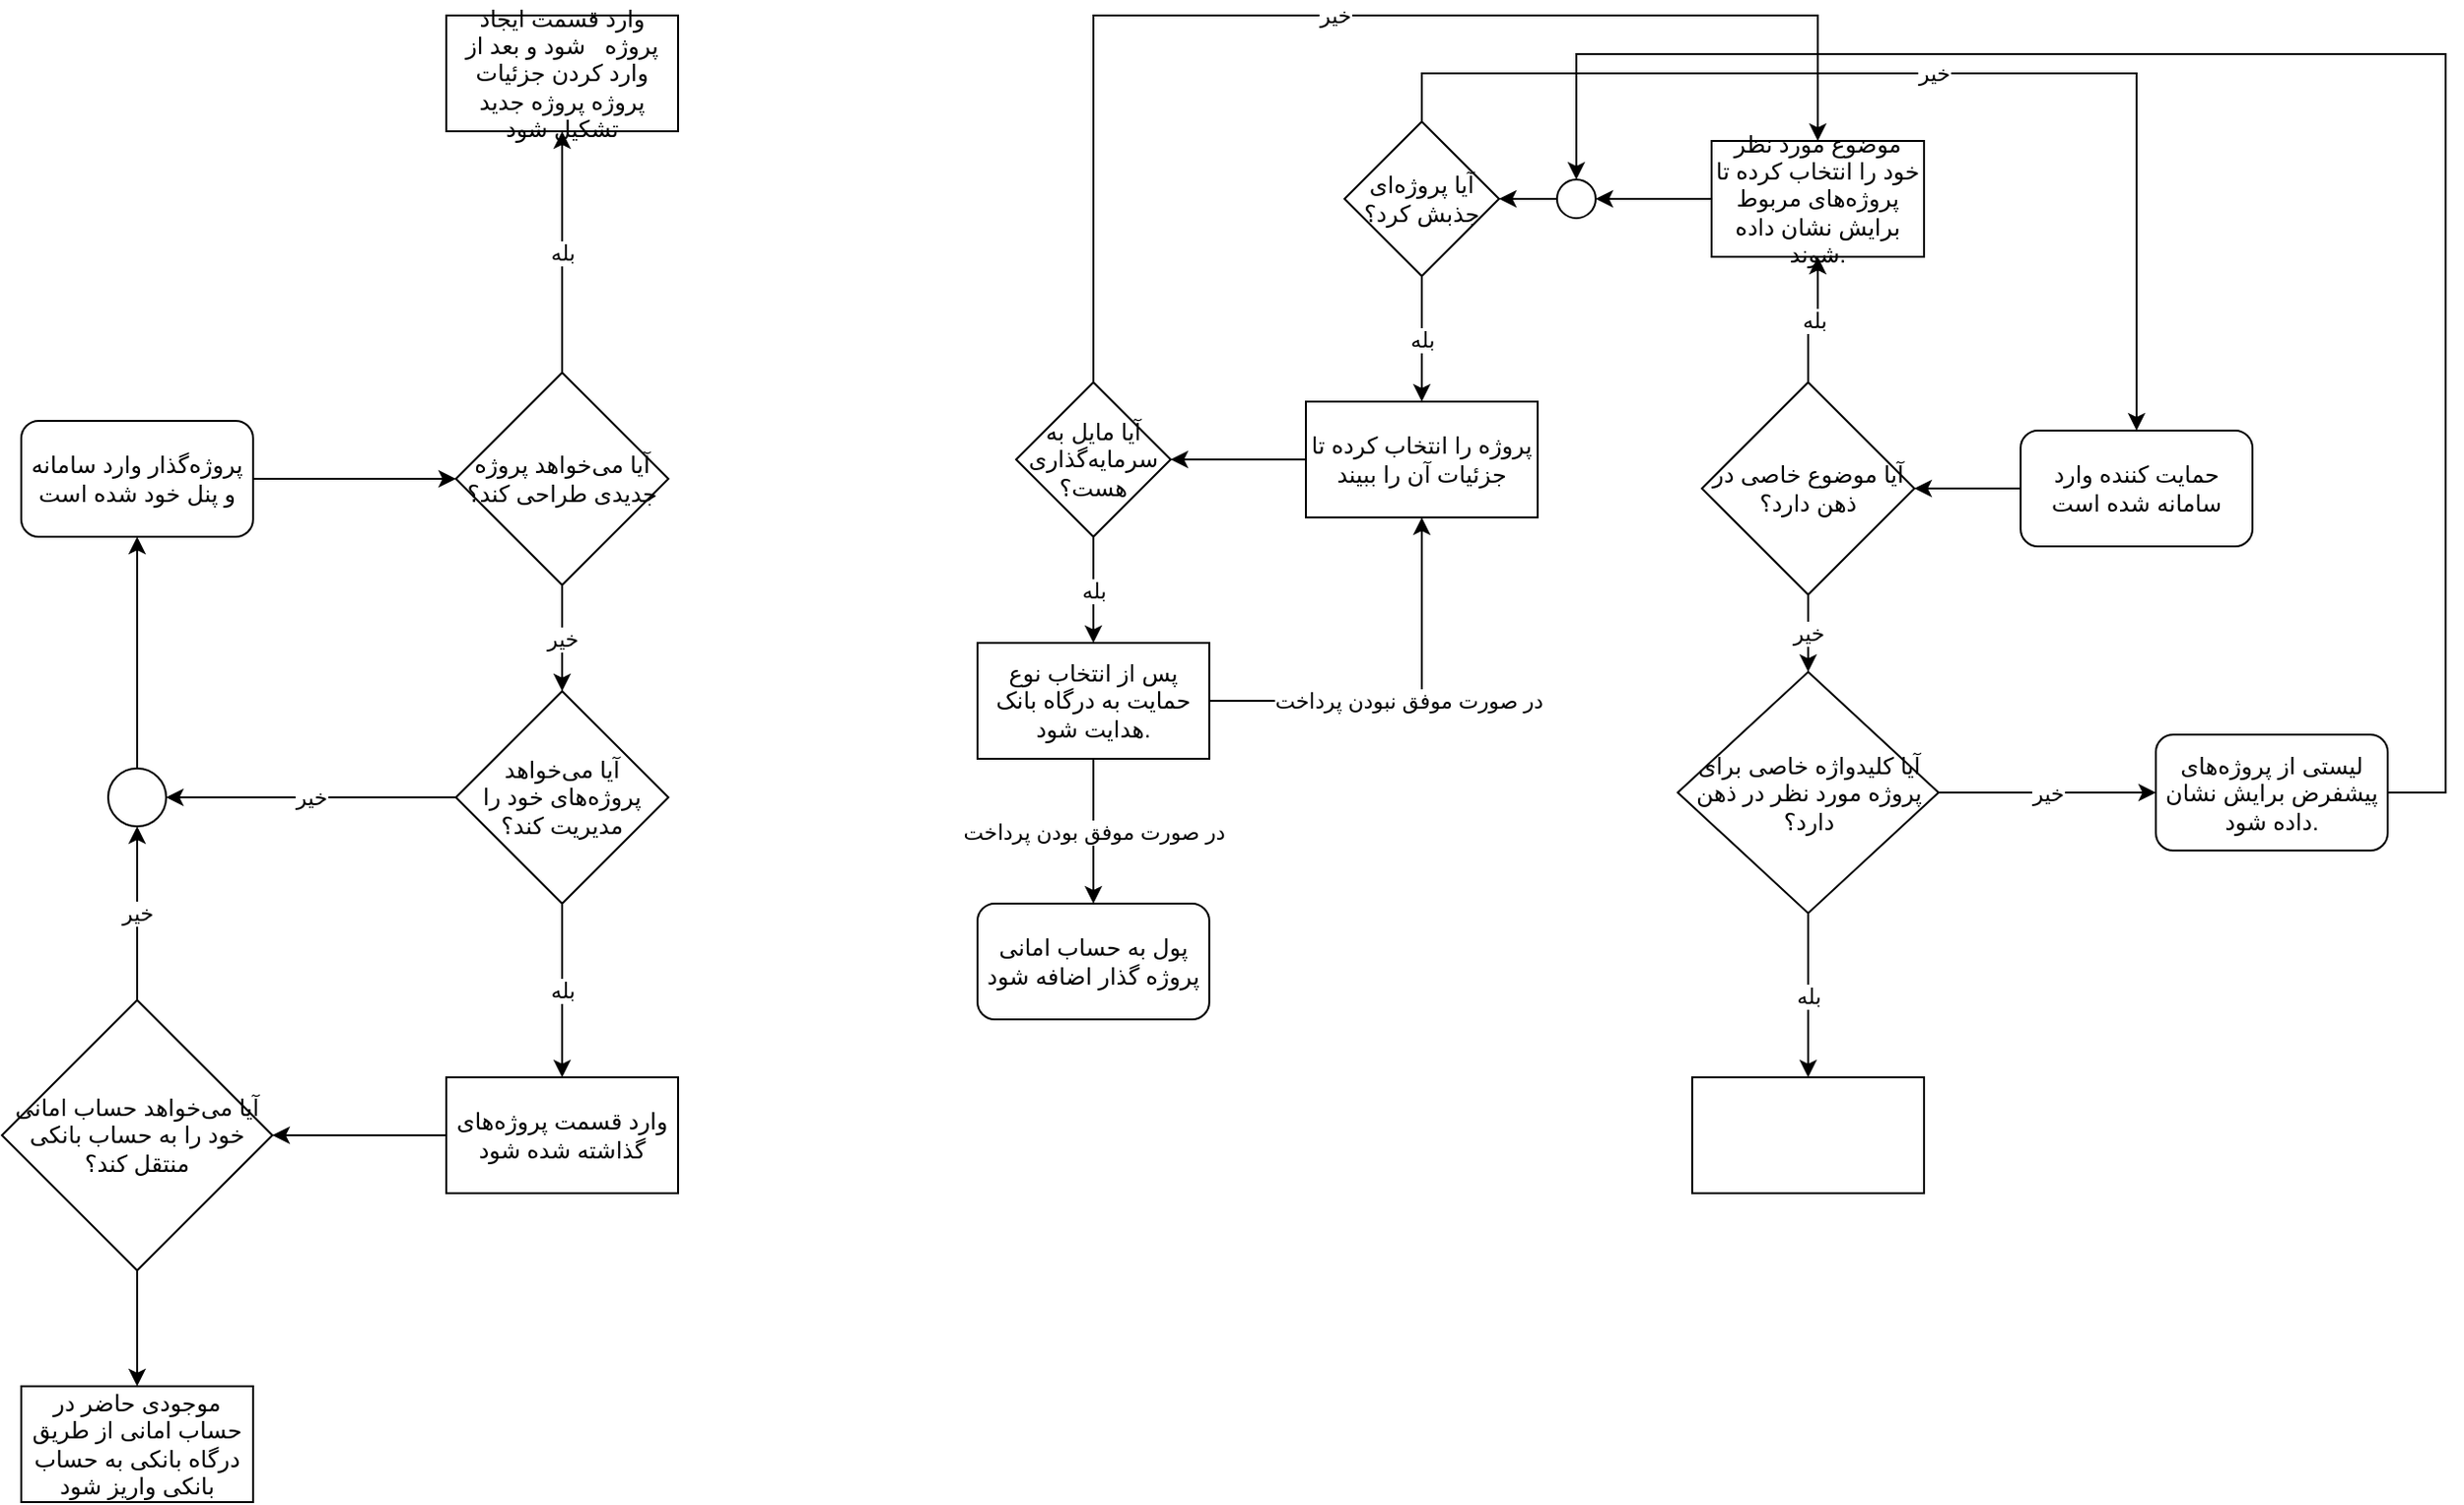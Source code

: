 <mxfile version="10.5.9" type="github"><diagram id="GM4aHO6DSNXgY2hBp16m" name="Page-1"><mxGraphModel dx="918" dy="616" grid="1" gridSize="10" guides="1" tooltips="1" connect="1" arrows="1" fold="1" page="1" pageScale="1" pageWidth="850" pageHeight="1100" math="0" shadow="0"><root><mxCell id="D2rGNsIUZsNP9-t_oaoN-0"/><mxCell id="D2rGNsIUZsNP9-t_oaoN-1" parent="D2rGNsIUZsNP9-t_oaoN-0"/><mxCell id="wzOLy3sFveUi5eah2--a-5" style="edgeStyle=orthogonalEdgeStyle;rounded=0;orthogonalLoop=1;jettySize=auto;html=1;entryX=0;entryY=0.5;entryDx=0;entryDy=0;" edge="1" parent="D2rGNsIUZsNP9-t_oaoN-1" source="wzOLy3sFveUi5eah2--a-0" target="wzOLy3sFveUi5eah2--a-2"><mxGeometry relative="1" as="geometry"/></mxCell><mxCell id="wzOLy3sFveUi5eah2--a-0" value="پروژه‌گذار وارد سامانه و پنل خود شده است" style="rounded=1;whiteSpace=wrap;html=1;" vertex="1" parent="D2rGNsIUZsNP9-t_oaoN-1"><mxGeometry x="25" y="240" width="120" height="60" as="geometry"/></mxCell><mxCell id="wzOLy3sFveUi5eah2--a-6" value="بله&lt;br&gt;" style="edgeStyle=orthogonalEdgeStyle;rounded=0;orthogonalLoop=1;jettySize=auto;html=1;entryX=0.5;entryY=1;entryDx=0;entryDy=0;" edge="1" parent="D2rGNsIUZsNP9-t_oaoN-1" source="wzOLy3sFveUi5eah2--a-2" target="wzOLy3sFveUi5eah2--a-7"><mxGeometry relative="1" as="geometry"><mxPoint x="305" y="110" as="targetPoint"/></mxGeometry></mxCell><mxCell id="wzOLy3sFveUi5eah2--a-13" value="خیر" style="edgeStyle=orthogonalEdgeStyle;rounded=0;orthogonalLoop=1;jettySize=auto;html=1;exitX=0.5;exitY=1;exitDx=0;exitDy=0;" edge="1" parent="D2rGNsIUZsNP9-t_oaoN-1" source="wzOLy3sFveUi5eah2--a-2" target="wzOLy3sFveUi5eah2--a-9"><mxGeometry relative="1" as="geometry"/></mxCell><mxCell id="wzOLy3sFveUi5eah2--a-2" value="آیا می‌خواهد پروژه جدیدی طراحی کند؟" style="rhombus;whiteSpace=wrap;html=1;" vertex="1" parent="D2rGNsIUZsNP9-t_oaoN-1"><mxGeometry x="250" y="215" width="110" height="110" as="geometry"/></mxCell><mxCell id="wzOLy3sFveUi5eah2--a-7" value="وارد قسمت ایجاد پروژه&amp;nbsp; &amp;nbsp;شود و بعد از وارد کردن جزئیات پروژه پروژه جدید تشکیل شود" style="rounded=0;whiteSpace=wrap;html=1;" vertex="1" parent="D2rGNsIUZsNP9-t_oaoN-1"><mxGeometry x="245" y="30" width="120" height="60" as="geometry"/></mxCell><mxCell id="wzOLy3sFveUi5eah2--a-14" value="بله" style="edgeStyle=orthogonalEdgeStyle;rounded=0;orthogonalLoop=1;jettySize=auto;html=1;entryX=0.5;entryY=0;entryDx=0;entryDy=0;" edge="1" parent="D2rGNsIUZsNP9-t_oaoN-1" source="wzOLy3sFveUi5eah2--a-9" target="wzOLy3sFveUi5eah2--a-15"><mxGeometry relative="1" as="geometry"><mxPoint x="305" y="540" as="targetPoint"/></mxGeometry></mxCell><mxCell id="wzOLy3sFveUi5eah2--a-24" value="خیر&lt;br&gt;" style="edgeStyle=orthogonalEdgeStyle;rounded=0;orthogonalLoop=1;jettySize=auto;html=1;exitX=0;exitY=0.5;exitDx=0;exitDy=0;entryX=1;entryY=0.5;entryDx=0;entryDy=0;" edge="1" parent="D2rGNsIUZsNP9-t_oaoN-1" source="wzOLy3sFveUi5eah2--a-9" target="wzOLy3sFveUi5eah2--a-46"><mxGeometry relative="1" as="geometry"><mxPoint x="120" y="410" as="targetPoint"/></mxGeometry></mxCell><mxCell id="wzOLy3sFveUi5eah2--a-9" value="آیا می‌خواهد پروژه‌های خود را مدیریت کند؟" style="rhombus;whiteSpace=wrap;html=1;" vertex="1" parent="D2rGNsIUZsNP9-t_oaoN-1"><mxGeometry x="250" y="380" width="110" height="110" as="geometry"/></mxCell><mxCell id="wzOLy3sFveUi5eah2--a-42" style="edgeStyle=orthogonalEdgeStyle;rounded=0;orthogonalLoop=1;jettySize=auto;html=1;entryX=1;entryY=0.5;entryDx=0;entryDy=0;" edge="1" parent="D2rGNsIUZsNP9-t_oaoN-1" source="wzOLy3sFveUi5eah2--a-15" target="wzOLy3sFveUi5eah2--a-43"><mxGeometry relative="1" as="geometry"><mxPoint x="170" y="580" as="targetPoint"/></mxGeometry></mxCell><mxCell id="wzOLy3sFveUi5eah2--a-15" value="وارد قسمت پروژه‌های گذاشته شده شود" style="rounded=0;whiteSpace=wrap;html=1;" vertex="1" parent="D2rGNsIUZsNP9-t_oaoN-1"><mxGeometry x="245" y="580" width="120" height="60" as="geometry"/></mxCell><mxCell id="wzOLy3sFveUi5eah2--a-23" style="edgeStyle=orthogonalEdgeStyle;rounded=0;orthogonalLoop=1;jettySize=auto;html=1;exitX=0;exitY=0.5;exitDx=0;exitDy=0;entryX=1;entryY=0.5;entryDx=0;entryDy=0;" edge="1" parent="D2rGNsIUZsNP9-t_oaoN-1" source="wzOLy3sFveUi5eah2--a-17" target="wzOLy3sFveUi5eah2--a-20"><mxGeometry relative="1" as="geometry"/></mxCell><mxCell id="wzOLy3sFveUi5eah2--a-17" value="حمایت کننده وارد سامانه شده است" style="rounded=1;whiteSpace=wrap;html=1;" vertex="1" parent="D2rGNsIUZsNP9-t_oaoN-1"><mxGeometry x="1060" y="245" width="120" height="60" as="geometry"/></mxCell><mxCell id="wzOLy3sFveUi5eah2--a-18" value="بله&lt;br&gt;" style="edgeStyle=orthogonalEdgeStyle;rounded=0;orthogonalLoop=1;jettySize=auto;html=1;entryX=0.5;entryY=1;entryDx=0;entryDy=0;" edge="1" parent="D2rGNsIUZsNP9-t_oaoN-1" source="wzOLy3sFveUi5eah2--a-20" target="wzOLy3sFveUi5eah2--a-26"><mxGeometry relative="1" as="geometry"><mxPoint x="950" y="145" as="targetPoint"/></mxGeometry></mxCell><mxCell id="wzOLy3sFveUi5eah2--a-19" value="خیر" style="edgeStyle=orthogonalEdgeStyle;rounded=0;orthogonalLoop=1;jettySize=auto;html=1;exitX=0.5;exitY=1;exitDx=0;exitDy=0;" edge="1" parent="D2rGNsIUZsNP9-t_oaoN-1" source="wzOLy3sFveUi5eah2--a-20" target="wzOLy3sFveUi5eah2--a-22"><mxGeometry relative="1" as="geometry"/></mxCell><mxCell id="wzOLy3sFveUi5eah2--a-20" value="آیا موضوع خاصی در ذهن دارد؟" style="rhombus;whiteSpace=wrap;html=1;" vertex="1" parent="D2rGNsIUZsNP9-t_oaoN-1"><mxGeometry x="895" y="220" width="110" height="110" as="geometry"/></mxCell><mxCell id="wzOLy3sFveUi5eah2--a-52" value="خیر" style="edgeStyle=orthogonalEdgeStyle;rounded=0;orthogonalLoop=1;jettySize=auto;html=1;entryX=0;entryY=0.5;entryDx=0;entryDy=0;" edge="1" parent="D2rGNsIUZsNP9-t_oaoN-1" source="wzOLy3sFveUi5eah2--a-22" target="wzOLy3sFveUi5eah2--a-53"><mxGeometry relative="1" as="geometry"><mxPoint x="1090" y="432.5" as="targetPoint"/></mxGeometry></mxCell><mxCell id="wzOLy3sFveUi5eah2--a-61" value="بله" style="edgeStyle=orthogonalEdgeStyle;rounded=0;orthogonalLoop=1;jettySize=auto;html=1;entryX=0.5;entryY=0;entryDx=0;entryDy=0;" edge="1" parent="D2rGNsIUZsNP9-t_oaoN-1" source="wzOLy3sFveUi5eah2--a-22" target="wzOLy3sFveUi5eah2--a-60"><mxGeometry relative="1" as="geometry"/></mxCell><mxCell id="wzOLy3sFveUi5eah2--a-22" value="آیا کلیدواژه خاصی برای پروژه مورد نظر در ذهن دارد؟" style="rhombus;whiteSpace=wrap;html=1;" vertex="1" parent="D2rGNsIUZsNP9-t_oaoN-1"><mxGeometry x="882.5" y="370" width="135" height="125" as="geometry"/></mxCell><mxCell id="wzOLy3sFveUi5eah2--a-29" style="edgeStyle=orthogonalEdgeStyle;rounded=0;orthogonalLoop=1;jettySize=auto;html=1;entryX=1;entryY=0.5;entryDx=0;entryDy=0;" edge="1" parent="D2rGNsIUZsNP9-t_oaoN-1" source="wzOLy3sFveUi5eah2--a-26" target="wzOLy3sFveUi5eah2--a-55"><mxGeometry relative="1" as="geometry"><mxPoint x="850" y="125" as="targetPoint"/></mxGeometry></mxCell><mxCell id="wzOLy3sFveUi5eah2--a-26" value="موضوع مورد نظر خود را انتخاب کرده تا پروژه‌های مربوط برایش نشان داده شوند." style="rounded=0;whiteSpace=wrap;html=1;" vertex="1" parent="D2rGNsIUZsNP9-t_oaoN-1"><mxGeometry x="900" y="95" width="110" height="60" as="geometry"/></mxCell><mxCell id="wzOLy3sFveUi5eah2--a-30" value="بله" style="edgeStyle=orthogonalEdgeStyle;rounded=0;orthogonalLoop=1;jettySize=auto;html=1;exitX=0.5;exitY=1;exitDx=0;exitDy=0;entryX=0.5;entryY=0;entryDx=0;entryDy=0;" edge="1" parent="D2rGNsIUZsNP9-t_oaoN-1" source="wzOLy3sFveUi5eah2--a-28" target="wzOLy3sFveUi5eah2--a-31"><mxGeometry relative="1" as="geometry"><mxPoint x="770" y="210" as="targetPoint"/></mxGeometry></mxCell><mxCell id="wzOLy3sFveUi5eah2--a-50" value="خیر&lt;br&gt;" style="edgeStyle=orthogonalEdgeStyle;rounded=0;orthogonalLoop=1;jettySize=auto;html=1;entryX=0.5;entryY=0;entryDx=0;entryDy=0;" edge="1" parent="D2rGNsIUZsNP9-t_oaoN-1" source="wzOLy3sFveUi5eah2--a-28" target="wzOLy3sFveUi5eah2--a-17"><mxGeometry relative="1" as="geometry"><mxPoint x="1130" y="30" as="targetPoint"/><Array as="points"><mxPoint x="750" y="60"/><mxPoint x="1120" y="60"/></Array></mxGeometry></mxCell><mxCell id="wzOLy3sFveUi5eah2--a-28" value="آیا پروژه‌ای جذبش کرد؟" style="rhombus;whiteSpace=wrap;html=1;" vertex="1" parent="D2rGNsIUZsNP9-t_oaoN-1"><mxGeometry x="710" y="85" width="80" height="80" as="geometry"/></mxCell><mxCell id="wzOLy3sFveUi5eah2--a-32" style="edgeStyle=orthogonalEdgeStyle;rounded=0;orthogonalLoop=1;jettySize=auto;html=1;entryX=1;entryY=0.5;entryDx=0;entryDy=0;" edge="1" parent="D2rGNsIUZsNP9-t_oaoN-1" source="wzOLy3sFveUi5eah2--a-31" target="wzOLy3sFveUi5eah2--a-33"><mxGeometry relative="1" as="geometry"><mxPoint x="630" y="260" as="targetPoint"/></mxGeometry></mxCell><mxCell id="wzOLy3sFveUi5eah2--a-31" value="پروژه را انتخاب کرده تا جزئیات آن را ببیند" style="rounded=0;whiteSpace=wrap;html=1;" vertex="1" parent="D2rGNsIUZsNP9-t_oaoN-1"><mxGeometry x="690" y="230" width="120" height="60" as="geometry"/></mxCell><mxCell id="wzOLy3sFveUi5eah2--a-34" value="بله" style="edgeStyle=orthogonalEdgeStyle;rounded=0;orthogonalLoop=1;jettySize=auto;html=1;entryX=0.5;entryY=0;entryDx=0;entryDy=0;" edge="1" parent="D2rGNsIUZsNP9-t_oaoN-1" source="wzOLy3sFveUi5eah2--a-33" target="wzOLy3sFveUi5eah2--a-35"><mxGeometry relative="1" as="geometry"><mxPoint x="580" y="380" as="targetPoint"/></mxGeometry></mxCell><mxCell id="wzOLy3sFveUi5eah2--a-51" value="خیر" style="edgeStyle=orthogonalEdgeStyle;rounded=0;orthogonalLoop=1;jettySize=auto;html=1;entryX=0.5;entryY=0;entryDx=0;entryDy=0;" edge="1" parent="D2rGNsIUZsNP9-t_oaoN-1" source="wzOLy3sFveUi5eah2--a-33" target="wzOLy3sFveUi5eah2--a-26"><mxGeometry relative="1" as="geometry"><Array as="points"><mxPoint x="580" y="30"/><mxPoint x="955" y="30"/></Array></mxGeometry></mxCell><mxCell id="wzOLy3sFveUi5eah2--a-33" value="آیا مایل به سرمایه‌گذاری هست؟" style="rhombus;whiteSpace=wrap;html=1;" vertex="1" parent="D2rGNsIUZsNP9-t_oaoN-1"><mxGeometry x="540" y="220" width="80" height="80" as="geometry"/></mxCell><mxCell id="wzOLy3sFveUi5eah2--a-37" value="در صورت موفق نبودن پرداخت&lt;br&gt;" style="edgeStyle=orthogonalEdgeStyle;rounded=0;orthogonalLoop=1;jettySize=auto;html=1;entryX=0.5;entryY=1;entryDx=0;entryDy=0;" edge="1" parent="D2rGNsIUZsNP9-t_oaoN-1" source="wzOLy3sFveUi5eah2--a-35" target="wzOLy3sFveUi5eah2--a-31"><mxGeometry relative="1" as="geometry"/></mxCell><mxCell id="wzOLy3sFveUi5eah2--a-40" value="در صورت موفق بودن پرداخت" style="edgeStyle=orthogonalEdgeStyle;rounded=0;orthogonalLoop=1;jettySize=auto;html=1;entryX=0.5;entryY=0;entryDx=0;entryDy=0;" edge="1" parent="D2rGNsIUZsNP9-t_oaoN-1" source="wzOLy3sFveUi5eah2--a-35" target="wzOLy3sFveUi5eah2--a-41"><mxGeometry relative="1" as="geometry"><mxPoint x="580" y="480" as="targetPoint"/></mxGeometry></mxCell><mxCell id="wzOLy3sFveUi5eah2--a-35" value="پس از انتخاب نوع حمایت به درگاه بانک هدایت شود." style="rounded=0;whiteSpace=wrap;html=1;" vertex="1" parent="D2rGNsIUZsNP9-t_oaoN-1"><mxGeometry x="520" y="355" width="120" height="60" as="geometry"/></mxCell><mxCell id="wzOLy3sFveUi5eah2--a-41" value="پول به حساب امانی پروژه گذار اضافه شود" style="rounded=1;whiteSpace=wrap;html=1;" vertex="1" parent="D2rGNsIUZsNP9-t_oaoN-1"><mxGeometry x="520" y="490" width="120" height="60" as="geometry"/></mxCell><mxCell id="wzOLy3sFveUi5eah2--a-44" style="edgeStyle=orthogonalEdgeStyle;rounded=0;orthogonalLoop=1;jettySize=auto;html=1;entryX=0.5;entryY=0;entryDx=0;entryDy=0;" edge="1" parent="D2rGNsIUZsNP9-t_oaoN-1" source="wzOLy3sFveUi5eah2--a-43" target="wzOLy3sFveUi5eah2--a-49"><mxGeometry relative="1" as="geometry"><mxPoint x="85" y="720" as="targetPoint"/></mxGeometry></mxCell><mxCell id="wzOLy3sFveUi5eah2--a-45" value="خیر" style="edgeStyle=orthogonalEdgeStyle;rounded=0;orthogonalLoop=1;jettySize=auto;html=1;entryX=0.5;entryY=1;entryDx=0;entryDy=0;" edge="1" parent="D2rGNsIUZsNP9-t_oaoN-1" source="wzOLy3sFveUi5eah2--a-43" target="wzOLy3sFveUi5eah2--a-46"><mxGeometry relative="1" as="geometry"><mxPoint x="90" y="420" as="targetPoint"/></mxGeometry></mxCell><mxCell id="wzOLy3sFveUi5eah2--a-43" value="آیا می‌خواهد حساب امانی خود را به حساب بانکی منتقل کند؟" style="rhombus;whiteSpace=wrap;html=1;" vertex="1" parent="D2rGNsIUZsNP9-t_oaoN-1"><mxGeometry x="15" y="540" width="140" height="140" as="geometry"/></mxCell><mxCell id="wzOLy3sFveUi5eah2--a-47" style="edgeStyle=orthogonalEdgeStyle;rounded=0;orthogonalLoop=1;jettySize=auto;html=1;exitX=0.5;exitY=0;exitDx=0;exitDy=0;" edge="1" parent="D2rGNsIUZsNP9-t_oaoN-1" source="wzOLy3sFveUi5eah2--a-46" target="wzOLy3sFveUi5eah2--a-0"><mxGeometry relative="1" as="geometry"/></mxCell><mxCell id="wzOLy3sFveUi5eah2--a-46" value="" style="ellipse;whiteSpace=wrap;html=1;aspect=fixed;" vertex="1" parent="D2rGNsIUZsNP9-t_oaoN-1"><mxGeometry x="70" y="420" width="30" height="30" as="geometry"/></mxCell><mxCell id="wzOLy3sFveUi5eah2--a-49" value="موجودی حاضر در حساب امانی از طریق درگاه بانکی به حساب بانکی واریز شود" style="rounded=0;whiteSpace=wrap;html=1;" vertex="1" parent="D2rGNsIUZsNP9-t_oaoN-1"><mxGeometry x="25" y="740" width="120" height="60" as="geometry"/></mxCell><mxCell id="wzOLy3sFveUi5eah2--a-54" style="edgeStyle=orthogonalEdgeStyle;rounded=0;orthogonalLoop=1;jettySize=auto;html=1;entryX=0.5;entryY=0;entryDx=0;entryDy=0;exitX=1;exitY=0.5;exitDx=0;exitDy=0;" edge="1" parent="D2rGNsIUZsNP9-t_oaoN-1" source="wzOLy3sFveUi5eah2--a-53" target="wzOLy3sFveUi5eah2--a-55"><mxGeometry relative="1" as="geometry"><mxPoint x="1230" y="20" as="targetPoint"/><Array as="points"><mxPoint x="1280" y="433"/><mxPoint x="1280" y="50"/><mxPoint x="830" y="50"/></Array></mxGeometry></mxCell><mxCell id="wzOLy3sFveUi5eah2--a-53" value="لیستی از پروژه‌های پیشفرض برایش نشان داده شود." style="rounded=1;whiteSpace=wrap;html=1;" vertex="1" parent="D2rGNsIUZsNP9-t_oaoN-1"><mxGeometry x="1130" y="402.5" width="120" height="60" as="geometry"/></mxCell><mxCell id="wzOLy3sFveUi5eah2--a-59" style="edgeStyle=orthogonalEdgeStyle;rounded=0;orthogonalLoop=1;jettySize=auto;html=1;entryX=1;entryY=0.5;entryDx=0;entryDy=0;" edge="1" parent="D2rGNsIUZsNP9-t_oaoN-1" source="wzOLy3sFveUi5eah2--a-55" target="wzOLy3sFveUi5eah2--a-28"><mxGeometry relative="1" as="geometry"/></mxCell><mxCell id="wzOLy3sFveUi5eah2--a-55" value="" style="ellipse;whiteSpace=wrap;html=1;aspect=fixed;" vertex="1" parent="D2rGNsIUZsNP9-t_oaoN-1"><mxGeometry x="820" y="115" width="20" height="20" as="geometry"/></mxCell><mxCell id="wzOLy3sFveUi5eah2--a-60" value="" style="rounded=0;whiteSpace=wrap;html=1;" vertex="1" parent="D2rGNsIUZsNP9-t_oaoN-1"><mxGeometry x="890" y="580" width="120" height="60" as="geometry"/></mxCell></root></mxGraphModel></diagram></mxfile>